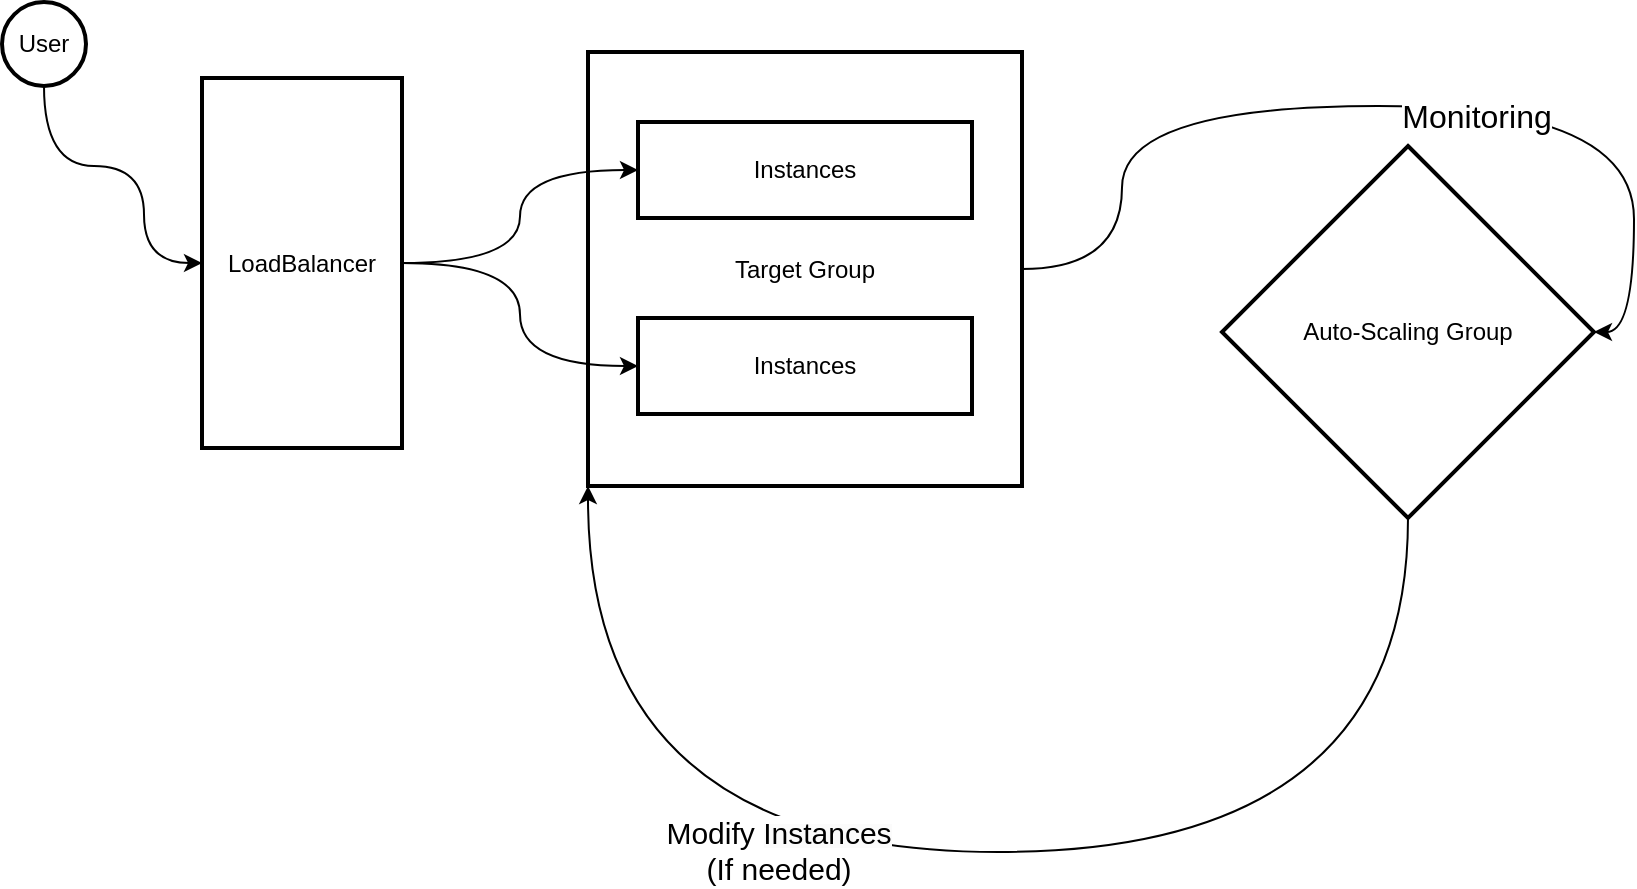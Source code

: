 <mxfile version="24.8.0">
  <diagram name="Page-1" id="iODWknFQDTMb-FNtt001">
    <mxGraphModel dx="1900" dy="530" grid="1" gridSize="10" guides="1" tooltips="1" connect="1" arrows="1" fold="1" page="1" pageScale="1" pageWidth="850" pageHeight="1100" math="0" shadow="0">
      <root>
        <mxCell id="0" />
        <mxCell id="1" parent="0" />
        <mxCell id="hjcuSlfrCgOpLjJb9Rs--22" style="edgeStyle=orthogonalEdgeStyle;rounded=0;orthogonalLoop=1;jettySize=auto;html=1;entryX=1;entryY=0.5;entryDx=0;entryDy=0;curved=1;" edge="1" parent="1" source="3" target="8">
          <mxGeometry relative="1" as="geometry" />
        </mxCell>
        <mxCell id="hjcuSlfrCgOpLjJb9Rs--23" value="&lt;font style=&quot;font-size: 16px;&quot;&gt;Monitoring&lt;/font&gt;" style="edgeLabel;html=1;align=center;verticalAlign=middle;resizable=0;points=[];" vertex="1" connectable="0" parent="hjcuSlfrCgOpLjJb9Rs--22">
          <mxGeometry x="0.183" y="-5" relative="1" as="geometry">
            <mxPoint as="offset" />
          </mxGeometry>
        </mxCell>
        <mxCell id="3" value="Target Group" style="whiteSpace=wrap;strokeWidth=2;" parent="1" vertex="1">
          <mxGeometry x="283" y="33" width="217" height="217" as="geometry" />
        </mxCell>
        <mxCell id="hjcuSlfrCgOpLjJb9Rs--18" style="edgeStyle=orthogonalEdgeStyle;rounded=0;orthogonalLoop=1;jettySize=auto;html=1;exitX=1;exitY=0.5;exitDx=0;exitDy=0;curved=1;" edge="1" parent="1" source="4" target="6">
          <mxGeometry relative="1" as="geometry" />
        </mxCell>
        <mxCell id="hjcuSlfrCgOpLjJb9Rs--19" style="edgeStyle=orthogonalEdgeStyle;rounded=0;orthogonalLoop=1;jettySize=auto;html=1;entryX=0;entryY=0.5;entryDx=0;entryDy=0;curved=1;" edge="1" parent="1" source="4" target="7">
          <mxGeometry relative="1" as="geometry" />
        </mxCell>
        <mxCell id="4" value="LoadBalancer" style="whiteSpace=wrap;strokeWidth=2;" parent="1" vertex="1">
          <mxGeometry x="90" y="46" width="100" height="185" as="geometry" />
        </mxCell>
        <mxCell id="hjcuSlfrCgOpLjJb9Rs--17" style="edgeStyle=orthogonalEdgeStyle;rounded=0;orthogonalLoop=1;jettySize=auto;html=1;entryX=0;entryY=0.5;entryDx=0;entryDy=0;curved=1;" edge="1" parent="1" source="5" target="4">
          <mxGeometry relative="1" as="geometry">
            <Array as="points">
              <mxPoint x="11" y="90" />
              <mxPoint x="61" y="90" />
              <mxPoint x="61" y="139" />
            </Array>
          </mxGeometry>
        </mxCell>
        <mxCell id="5" value="User" style="ellipse;aspect=fixed;strokeWidth=2;whiteSpace=wrap;" parent="1" vertex="1">
          <mxGeometry x="-10" y="8" width="42" height="42" as="geometry" />
        </mxCell>
        <mxCell id="6" value="Instances" style="whiteSpace=wrap;strokeWidth=2;" parent="1" vertex="1">
          <mxGeometry x="308" y="68" width="167" height="48" as="geometry" />
        </mxCell>
        <mxCell id="7" value="Instances" style="whiteSpace=wrap;strokeWidth=2;" parent="1" vertex="1">
          <mxGeometry x="308" y="166" width="167" height="48" as="geometry" />
        </mxCell>
        <mxCell id="hjcuSlfrCgOpLjJb9Rs--20" style="edgeStyle=orthogonalEdgeStyle;rounded=0;orthogonalLoop=1;jettySize=auto;html=1;entryX=0;entryY=1;entryDx=0;entryDy=0;curved=1;" edge="1" parent="1" source="8" target="3">
          <mxGeometry relative="1" as="geometry">
            <Array as="points">
              <mxPoint x="283" y="433" />
            </Array>
          </mxGeometry>
        </mxCell>
        <mxCell id="hjcuSlfrCgOpLjJb9Rs--24" value="&lt;font style=&quot;font-size: 15px;&quot;&gt;Modify&amp;nbsp;&lt;/font&gt;&lt;span style=&quot;text-wrap-mode: wrap; background-color: rgb(251, 251, 251);&quot;&gt;&lt;font style=&quot;font-size: 15px;&quot;&gt;Instances&lt;/font&gt;&lt;/span&gt;&lt;div style=&quot;font-size: 15px;&quot;&gt;&lt;font style=&quot;font-size: 15px;&quot;&gt;(If needed)&lt;/font&gt;&lt;/div&gt;" style="edgeLabel;html=1;align=center;verticalAlign=middle;resizable=0;points=[];" vertex="1" connectable="0" parent="hjcuSlfrCgOpLjJb9Rs--20">
          <mxGeometry x="0.269" y="-1" relative="1" as="geometry">
            <mxPoint as="offset" />
          </mxGeometry>
        </mxCell>
        <mxCell id="8" value="Auto-Scaling Group" style="rhombus;strokeWidth=2;whiteSpace=wrap;" parent="1" vertex="1">
          <mxGeometry x="600" y="80" width="186" height="186" as="geometry" />
        </mxCell>
      </root>
    </mxGraphModel>
  </diagram>
</mxfile>
